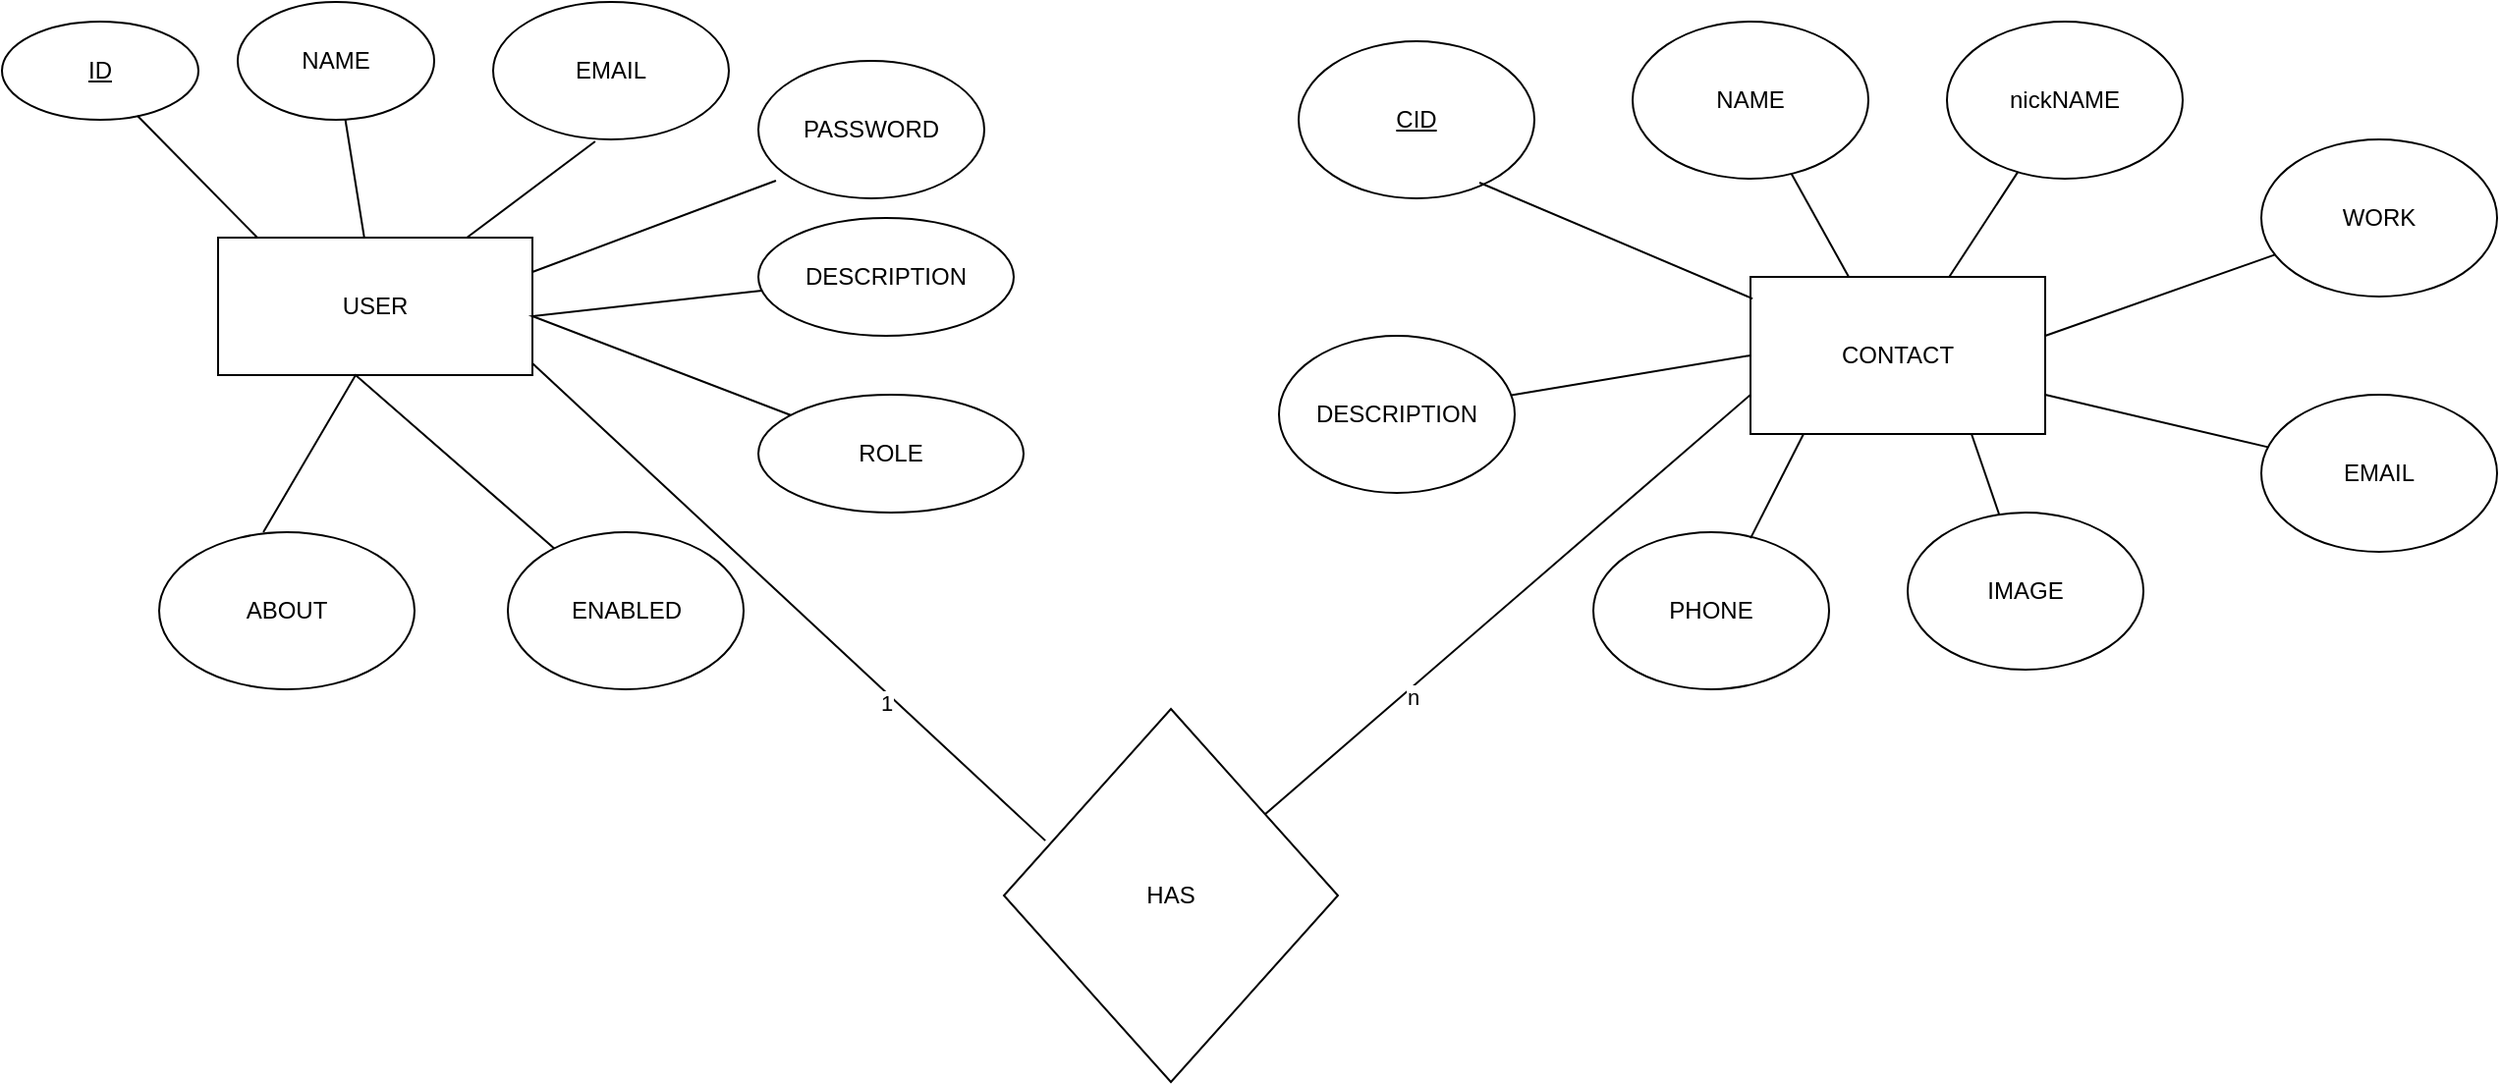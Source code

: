 <mxfile version="21.6.6" type="device">
  <diagram name="Page-1" id="VKqGhj_dmeFBKBTw12B4">
    <mxGraphModel dx="1730" dy="446" grid="1" gridSize="10" guides="1" tooltips="1" connect="1" arrows="1" fold="1" page="1" pageScale="1" pageWidth="850" pageHeight="1100" math="0" shadow="0">
      <root>
        <mxCell id="0" />
        <mxCell id="1" parent="0" />
        <mxCell id="l0SkdcM1wPNr6-PGhm9e-1" value="USER" style="rounded=0;whiteSpace=wrap;html=1;" parent="1" vertex="1">
          <mxGeometry x="90" y="120" width="160" height="70" as="geometry" />
        </mxCell>
        <mxCell id="l0SkdcM1wPNr6-PGhm9e-2" value="CONTACT" style="rounded=0;whiteSpace=wrap;html=1;" parent="1" vertex="1">
          <mxGeometry x="870" y="140" width="150" height="80" as="geometry" />
        </mxCell>
        <mxCell id="gr-M1jX7oEOkSNdLctUD-1" value="&lt;u&gt;ID&lt;/u&gt;" style="ellipse;whiteSpace=wrap;html=1;" vertex="1" parent="1">
          <mxGeometry x="-20" y="10" width="100" height="50" as="geometry" />
        </mxCell>
        <mxCell id="gr-M1jX7oEOkSNdLctUD-2" value="NAME" style="ellipse;whiteSpace=wrap;html=1;" vertex="1" parent="1">
          <mxGeometry x="100" width="100" height="60" as="geometry" />
        </mxCell>
        <mxCell id="gr-M1jX7oEOkSNdLctUD-3" value="EMAIL" style="ellipse;whiteSpace=wrap;html=1;" vertex="1" parent="1">
          <mxGeometry x="230" width="120" height="70" as="geometry" />
        </mxCell>
        <mxCell id="gr-M1jX7oEOkSNdLctUD-4" value="PASSWORD" style="ellipse;whiteSpace=wrap;html=1;" vertex="1" parent="1">
          <mxGeometry x="365" y="30" width="115" height="70" as="geometry" />
        </mxCell>
        <mxCell id="gr-M1jX7oEOkSNdLctUD-5" value="DESCRIPTION" style="ellipse;whiteSpace=wrap;html=1;" vertex="1" parent="1">
          <mxGeometry x="365" y="110" width="130" height="60" as="geometry" />
        </mxCell>
        <mxCell id="gr-M1jX7oEOkSNdLctUD-6" value="ROLE" style="ellipse;whiteSpace=wrap;html=1;" vertex="1" parent="1">
          <mxGeometry x="365" y="200" width="135" height="60" as="geometry" />
        </mxCell>
        <mxCell id="gr-M1jX7oEOkSNdLctUD-7" value="ENABLED" style="ellipse;whiteSpace=wrap;html=1;" vertex="1" parent="1">
          <mxGeometry x="237.5" y="270" width="120" height="80" as="geometry" />
        </mxCell>
        <mxCell id="gr-M1jX7oEOkSNdLctUD-8" value="ABOUT" style="ellipse;whiteSpace=wrap;html=1;" vertex="1" parent="1">
          <mxGeometry x="60" y="270" width="130" height="80" as="geometry" />
        </mxCell>
        <mxCell id="gr-M1jX7oEOkSNdLctUD-9" value="" style="endArrow=none;html=1;rounded=0;" edge="1" parent="1" source="gr-M1jX7oEOkSNdLctUD-6" target="gr-M1jX7oEOkSNdLctUD-5">
          <mxGeometry width="50" height="50" relative="1" as="geometry">
            <mxPoint x="400" y="200" as="sourcePoint" />
            <mxPoint x="450" y="150" as="targetPoint" />
            <Array as="points">
              <mxPoint x="250" y="160" />
            </Array>
          </mxGeometry>
        </mxCell>
        <mxCell id="gr-M1jX7oEOkSNdLctUD-10" value="" style="endArrow=none;html=1;rounded=0;exitX=0.408;exitY=0;exitDx=0;exitDy=0;exitPerimeter=0;" edge="1" parent="1" source="gr-M1jX7oEOkSNdLctUD-8" target="gr-M1jX7oEOkSNdLctUD-7">
          <mxGeometry width="50" height="50" relative="1" as="geometry">
            <mxPoint x="400" y="200" as="sourcePoint" />
            <mxPoint x="450" y="150" as="targetPoint" />
            <Array as="points">
              <mxPoint x="160" y="190" />
            </Array>
          </mxGeometry>
        </mxCell>
        <mxCell id="gr-M1jX7oEOkSNdLctUD-11" value="" style="endArrow=none;html=1;rounded=0;exitX=0.69;exitY=0.96;exitDx=0;exitDy=0;exitPerimeter=0;" edge="1" parent="1" source="gr-M1jX7oEOkSNdLctUD-1" target="l0SkdcM1wPNr6-PGhm9e-1">
          <mxGeometry width="50" height="50" relative="1" as="geometry">
            <mxPoint x="400" y="200" as="sourcePoint" />
            <mxPoint x="450" y="150" as="targetPoint" />
            <Array as="points">
              <mxPoint x="110" y="120" />
            </Array>
          </mxGeometry>
        </mxCell>
        <mxCell id="gr-M1jX7oEOkSNdLctUD-13" value="" style="endArrow=none;html=1;rounded=0;" edge="1" parent="1" source="l0SkdcM1wPNr6-PGhm9e-1" target="gr-M1jX7oEOkSNdLctUD-2">
          <mxGeometry width="50" height="50" relative="1" as="geometry">
            <mxPoint x="400" y="200" as="sourcePoint" />
            <mxPoint x="450" y="150" as="targetPoint" />
          </mxGeometry>
        </mxCell>
        <mxCell id="gr-M1jX7oEOkSNdLctUD-15" value="" style="endArrow=none;html=1;rounded=0;entryX=0.433;entryY=1.014;entryDx=0;entryDy=0;entryPerimeter=0;" edge="1" parent="1" source="l0SkdcM1wPNr6-PGhm9e-1" target="gr-M1jX7oEOkSNdLctUD-3">
          <mxGeometry width="50" height="50" relative="1" as="geometry">
            <mxPoint x="400" y="200" as="sourcePoint" />
            <mxPoint x="450" y="150" as="targetPoint" />
          </mxGeometry>
        </mxCell>
        <mxCell id="gr-M1jX7oEOkSNdLctUD-16" value="" style="endArrow=none;html=1;rounded=0;entryX=0.078;entryY=0.871;entryDx=0;entryDy=0;entryPerimeter=0;exitX=1;exitY=0.25;exitDx=0;exitDy=0;" edge="1" parent="1" source="l0SkdcM1wPNr6-PGhm9e-1" target="gr-M1jX7oEOkSNdLctUD-4">
          <mxGeometry width="50" height="50" relative="1" as="geometry">
            <mxPoint x="400" y="200" as="sourcePoint" />
            <mxPoint x="450" y="150" as="targetPoint" />
          </mxGeometry>
        </mxCell>
        <mxCell id="gr-M1jX7oEOkSNdLctUD-17" value="&lt;u&gt;CID&lt;/u&gt;" style="ellipse;whiteSpace=wrap;html=1;" vertex="1" parent="1">
          <mxGeometry x="640" y="20" width="120" height="80" as="geometry" />
        </mxCell>
        <mxCell id="gr-M1jX7oEOkSNdLctUD-18" value="NAME" style="ellipse;whiteSpace=wrap;html=1;" vertex="1" parent="1">
          <mxGeometry x="810" y="10" width="120" height="80" as="geometry" />
        </mxCell>
        <mxCell id="gr-M1jX7oEOkSNdLctUD-19" value="nickNAME" style="ellipse;whiteSpace=wrap;html=1;" vertex="1" parent="1">
          <mxGeometry x="970" y="10" width="120" height="80" as="geometry" />
        </mxCell>
        <mxCell id="gr-M1jX7oEOkSNdLctUD-20" value="WORK" style="ellipse;whiteSpace=wrap;html=1;" vertex="1" parent="1">
          <mxGeometry x="1130" y="70" width="120" height="80" as="geometry" />
        </mxCell>
        <mxCell id="gr-M1jX7oEOkSNdLctUD-21" value="EMAIL" style="ellipse;whiteSpace=wrap;html=1;" vertex="1" parent="1">
          <mxGeometry x="1130" y="200" width="120" height="80" as="geometry" />
        </mxCell>
        <mxCell id="gr-M1jX7oEOkSNdLctUD-22" value="IMAGE" style="ellipse;whiteSpace=wrap;html=1;" vertex="1" parent="1">
          <mxGeometry x="950" y="260" width="120" height="80" as="geometry" />
        </mxCell>
        <mxCell id="gr-M1jX7oEOkSNdLctUD-23" value="PHONE" style="ellipse;whiteSpace=wrap;html=1;" vertex="1" parent="1">
          <mxGeometry x="790" y="270" width="120" height="80" as="geometry" />
        </mxCell>
        <mxCell id="gr-M1jX7oEOkSNdLctUD-24" value="DESCRIPTION" style="ellipse;whiteSpace=wrap;html=1;" vertex="1" parent="1">
          <mxGeometry x="630" y="170" width="120" height="80" as="geometry" />
        </mxCell>
        <mxCell id="gr-M1jX7oEOkSNdLctUD-27" value="" style="endArrow=none;html=1;rounded=0;" edge="1" parent="1" target="gr-M1jX7oEOkSNdLctUD-18">
          <mxGeometry width="50" height="50" relative="1" as="geometry">
            <mxPoint x="920" y="140" as="sourcePoint" />
            <mxPoint x="1020" y="150" as="targetPoint" />
          </mxGeometry>
        </mxCell>
        <mxCell id="gr-M1jX7oEOkSNdLctUD-28" value="" style="endArrow=none;html=1;rounded=0;" edge="1" parent="1" source="l0SkdcM1wPNr6-PGhm9e-2" target="gr-M1jX7oEOkSNdLctUD-19">
          <mxGeometry width="50" height="50" relative="1" as="geometry">
            <mxPoint x="970" y="200" as="sourcePoint" />
            <mxPoint x="1020" y="150" as="targetPoint" />
          </mxGeometry>
        </mxCell>
        <mxCell id="gr-M1jX7oEOkSNdLctUD-29" value="" style="endArrow=none;html=1;rounded=0;" edge="1" parent="1" target="gr-M1jX7oEOkSNdLctUD-20">
          <mxGeometry width="50" height="50" relative="1" as="geometry">
            <mxPoint x="1020" y="170" as="sourcePoint" />
            <mxPoint x="1020" y="150" as="targetPoint" />
          </mxGeometry>
        </mxCell>
        <mxCell id="gr-M1jX7oEOkSNdLctUD-30" value="" style="endArrow=none;html=1;rounded=0;exitX=1;exitY=0.75;exitDx=0;exitDy=0;" edge="1" parent="1" source="l0SkdcM1wPNr6-PGhm9e-2" target="gr-M1jX7oEOkSNdLctUD-21">
          <mxGeometry width="50" height="50" relative="1" as="geometry">
            <mxPoint x="970" y="200" as="sourcePoint" />
            <mxPoint x="1020" y="150" as="targetPoint" />
          </mxGeometry>
        </mxCell>
        <mxCell id="gr-M1jX7oEOkSNdLctUD-31" value="" style="endArrow=none;html=1;rounded=0;entryX=0.75;entryY=1;entryDx=0;entryDy=0;" edge="1" parent="1" source="gr-M1jX7oEOkSNdLctUD-22" target="l0SkdcM1wPNr6-PGhm9e-2">
          <mxGeometry width="50" height="50" relative="1" as="geometry">
            <mxPoint x="970" y="200" as="sourcePoint" />
            <mxPoint x="1020" y="150" as="targetPoint" />
          </mxGeometry>
        </mxCell>
        <mxCell id="gr-M1jX7oEOkSNdLctUD-32" value="" style="endArrow=none;html=1;rounded=0;entryX=0.667;entryY=0.038;entryDx=0;entryDy=0;entryPerimeter=0;" edge="1" parent="1" target="gr-M1jX7oEOkSNdLctUD-23">
          <mxGeometry width="50" height="50" relative="1" as="geometry">
            <mxPoint x="897" y="220" as="sourcePoint" />
            <mxPoint x="1020" y="150" as="targetPoint" />
          </mxGeometry>
        </mxCell>
        <mxCell id="gr-M1jX7oEOkSNdLctUD-33" value="" style="endArrow=none;html=1;rounded=0;entryX=0;entryY=0.5;entryDx=0;entryDy=0;" edge="1" parent="1" source="gr-M1jX7oEOkSNdLctUD-24" target="l0SkdcM1wPNr6-PGhm9e-2">
          <mxGeometry width="50" height="50" relative="1" as="geometry">
            <mxPoint x="970" y="200" as="sourcePoint" />
            <mxPoint x="1020" y="150" as="targetPoint" />
          </mxGeometry>
        </mxCell>
        <mxCell id="gr-M1jX7oEOkSNdLctUD-34" value="" style="endArrow=none;html=1;rounded=0;exitX=0.767;exitY=0.9;exitDx=0;exitDy=0;exitPerimeter=0;entryX=0.007;entryY=0.138;entryDx=0;entryDy=0;entryPerimeter=0;" edge="1" parent="1" source="gr-M1jX7oEOkSNdLctUD-17" target="l0SkdcM1wPNr6-PGhm9e-2">
          <mxGeometry width="50" height="50" relative="1" as="geometry">
            <mxPoint x="970" y="200" as="sourcePoint" />
            <mxPoint x="1020" y="150" as="targetPoint" />
          </mxGeometry>
        </mxCell>
        <mxCell id="gr-M1jX7oEOkSNdLctUD-36" value="HAS" style="rhombus;whiteSpace=wrap;html=1;" vertex="1" parent="1">
          <mxGeometry x="490" y="360" width="170" height="190" as="geometry" />
        </mxCell>
        <mxCell id="gr-M1jX7oEOkSNdLctUD-37" value="" style="endArrow=none;html=1;rounded=0;exitX=0.124;exitY=0.353;exitDx=0;exitDy=0;entryX=1;entryY=0.914;entryDx=0;entryDy=0;entryPerimeter=0;exitPerimeter=0;" edge="1" parent="1" source="gr-M1jX7oEOkSNdLctUD-36" target="l0SkdcM1wPNr6-PGhm9e-1">
          <mxGeometry width="50" height="50" relative="1" as="geometry">
            <mxPoint x="570" y="460" as="sourcePoint" />
            <mxPoint x="620" y="410" as="targetPoint" />
          </mxGeometry>
        </mxCell>
        <mxCell id="gr-M1jX7oEOkSNdLctUD-40" value="1" style="edgeLabel;html=1;align=center;verticalAlign=middle;resizable=0;points=[];" vertex="1" connectable="0" parent="gr-M1jX7oEOkSNdLctUD-37">
          <mxGeometry x="-0.4" y="4" relative="1" as="geometry">
            <mxPoint as="offset" />
          </mxGeometry>
        </mxCell>
        <mxCell id="gr-M1jX7oEOkSNdLctUD-38" value="" style="endArrow=none;html=1;rounded=0;entryX=0;entryY=0.75;entryDx=0;entryDy=0;" edge="1" parent="1" source="gr-M1jX7oEOkSNdLctUD-36" target="l0SkdcM1wPNr6-PGhm9e-2">
          <mxGeometry width="50" height="50" relative="1" as="geometry">
            <mxPoint x="570" y="310" as="sourcePoint" />
            <mxPoint x="620" y="260" as="targetPoint" />
          </mxGeometry>
        </mxCell>
        <mxCell id="gr-M1jX7oEOkSNdLctUD-41" value="n" style="edgeLabel;html=1;align=center;verticalAlign=middle;resizable=0;points=[];" vertex="1" connectable="0" parent="gr-M1jX7oEOkSNdLctUD-38">
          <mxGeometry x="-0.414" y="-4" relative="1" as="geometry">
            <mxPoint as="offset" />
          </mxGeometry>
        </mxCell>
      </root>
    </mxGraphModel>
  </diagram>
</mxfile>
